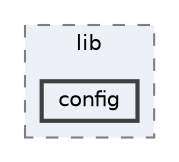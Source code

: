 digraph "C:/microchip/harmony3/gfx/middleware/legato/driver/processor/2dgpu/lib/config"
{
 // INTERACTIVE_SVG=YES
 // LATEX_PDF_SIZE
  bgcolor="transparent";
  edge [fontname=Helvetica,fontsize=10,labelfontname=Helvetica,labelfontsize=10];
  node [fontname=Helvetica,fontsize=10,shape=box,height=0.2,width=0.4];
  compound=true
  subgraph clusterdir_c1eea6d8134cd05517adc46f6915008d {
    graph [ bgcolor="#edf0f7", pencolor="grey50", label="lib", fontname=Helvetica,fontsize=10 style="filled,dashed", URL="dir_c1eea6d8134cd05517adc46f6915008d.html",tooltip=""]
  dir_945bd86ac19dc7fbe1ee97a5d2394586 [label="config", fillcolor="#edf0f7", color="grey25", style="filled,bold", URL="dir_945bd86ac19dc7fbe1ee97a5d2394586.html",tooltip=""];
  }
}
